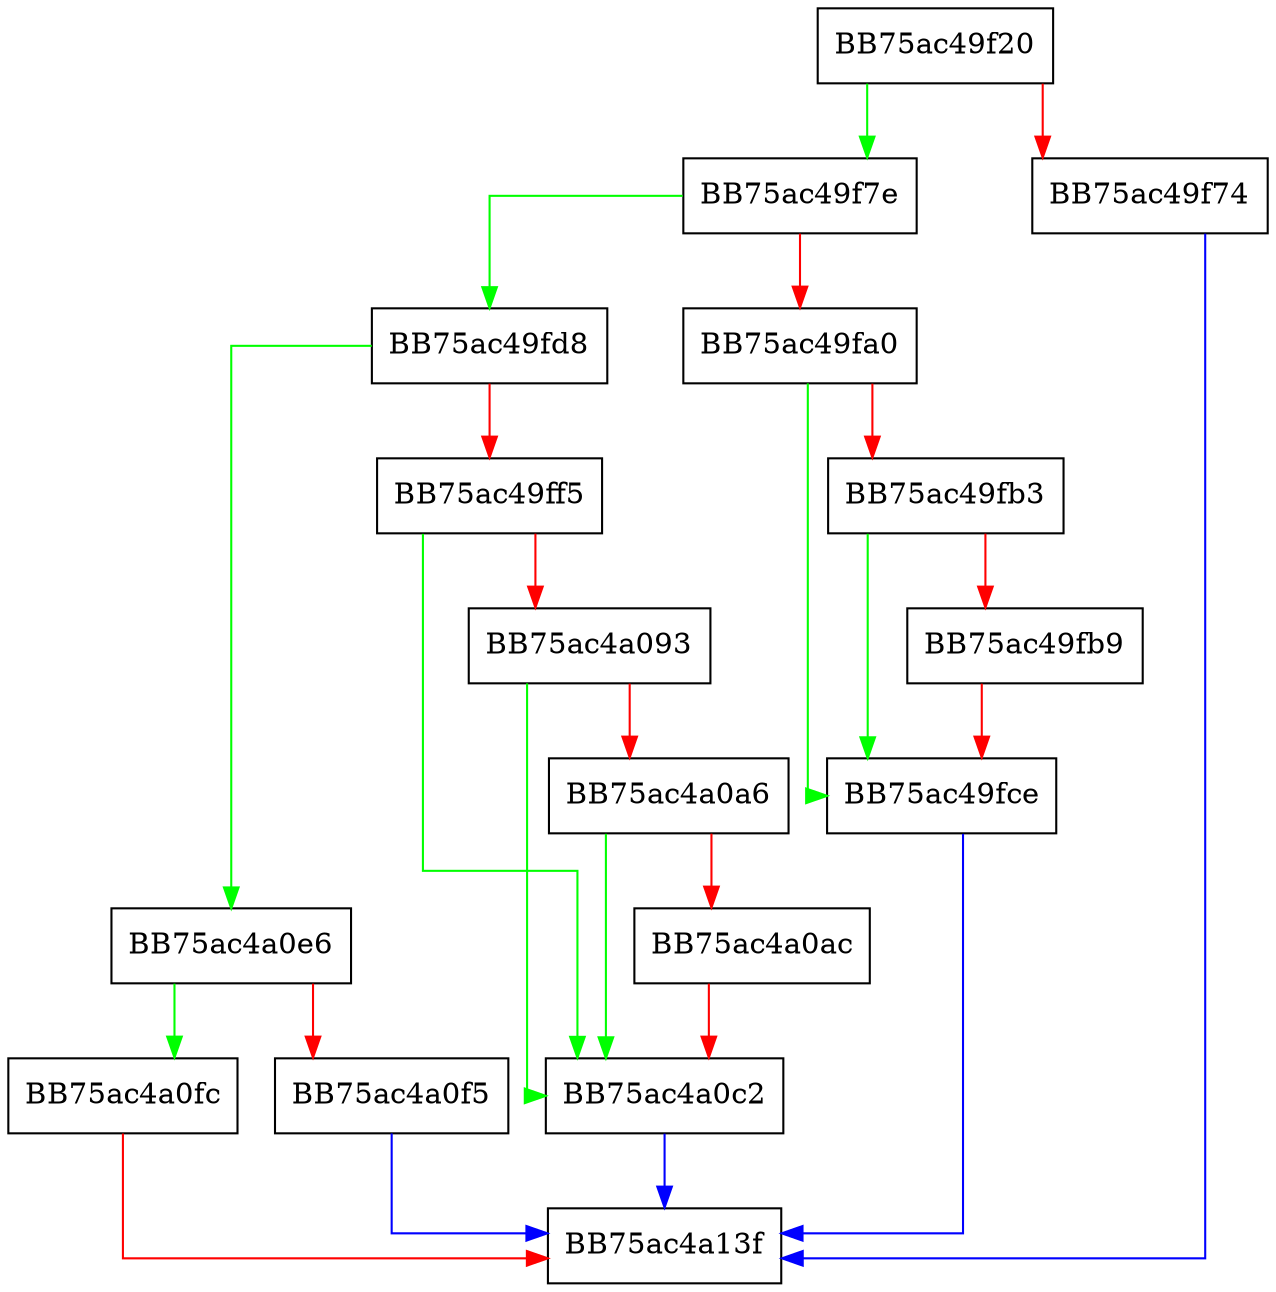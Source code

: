 digraph FindNext {
  node [shape="box"];
  graph [splines=ortho];
  BB75ac49f20 -> BB75ac49f7e [color="green"];
  BB75ac49f20 -> BB75ac49f74 [color="red"];
  BB75ac49f74 -> BB75ac4a13f [color="blue"];
  BB75ac49f7e -> BB75ac49fd8 [color="green"];
  BB75ac49f7e -> BB75ac49fa0 [color="red"];
  BB75ac49fa0 -> BB75ac49fce [color="green"];
  BB75ac49fa0 -> BB75ac49fb3 [color="red"];
  BB75ac49fb3 -> BB75ac49fce [color="green"];
  BB75ac49fb3 -> BB75ac49fb9 [color="red"];
  BB75ac49fb9 -> BB75ac49fce [color="red"];
  BB75ac49fce -> BB75ac4a13f [color="blue"];
  BB75ac49fd8 -> BB75ac4a0e6 [color="green"];
  BB75ac49fd8 -> BB75ac49ff5 [color="red"];
  BB75ac49ff5 -> BB75ac4a0c2 [color="green"];
  BB75ac49ff5 -> BB75ac4a093 [color="red"];
  BB75ac4a093 -> BB75ac4a0c2 [color="green"];
  BB75ac4a093 -> BB75ac4a0a6 [color="red"];
  BB75ac4a0a6 -> BB75ac4a0c2 [color="green"];
  BB75ac4a0a6 -> BB75ac4a0ac [color="red"];
  BB75ac4a0ac -> BB75ac4a0c2 [color="red"];
  BB75ac4a0c2 -> BB75ac4a13f [color="blue"];
  BB75ac4a0e6 -> BB75ac4a0fc [color="green"];
  BB75ac4a0e6 -> BB75ac4a0f5 [color="red"];
  BB75ac4a0f5 -> BB75ac4a13f [color="blue"];
  BB75ac4a0fc -> BB75ac4a13f [color="red"];
}